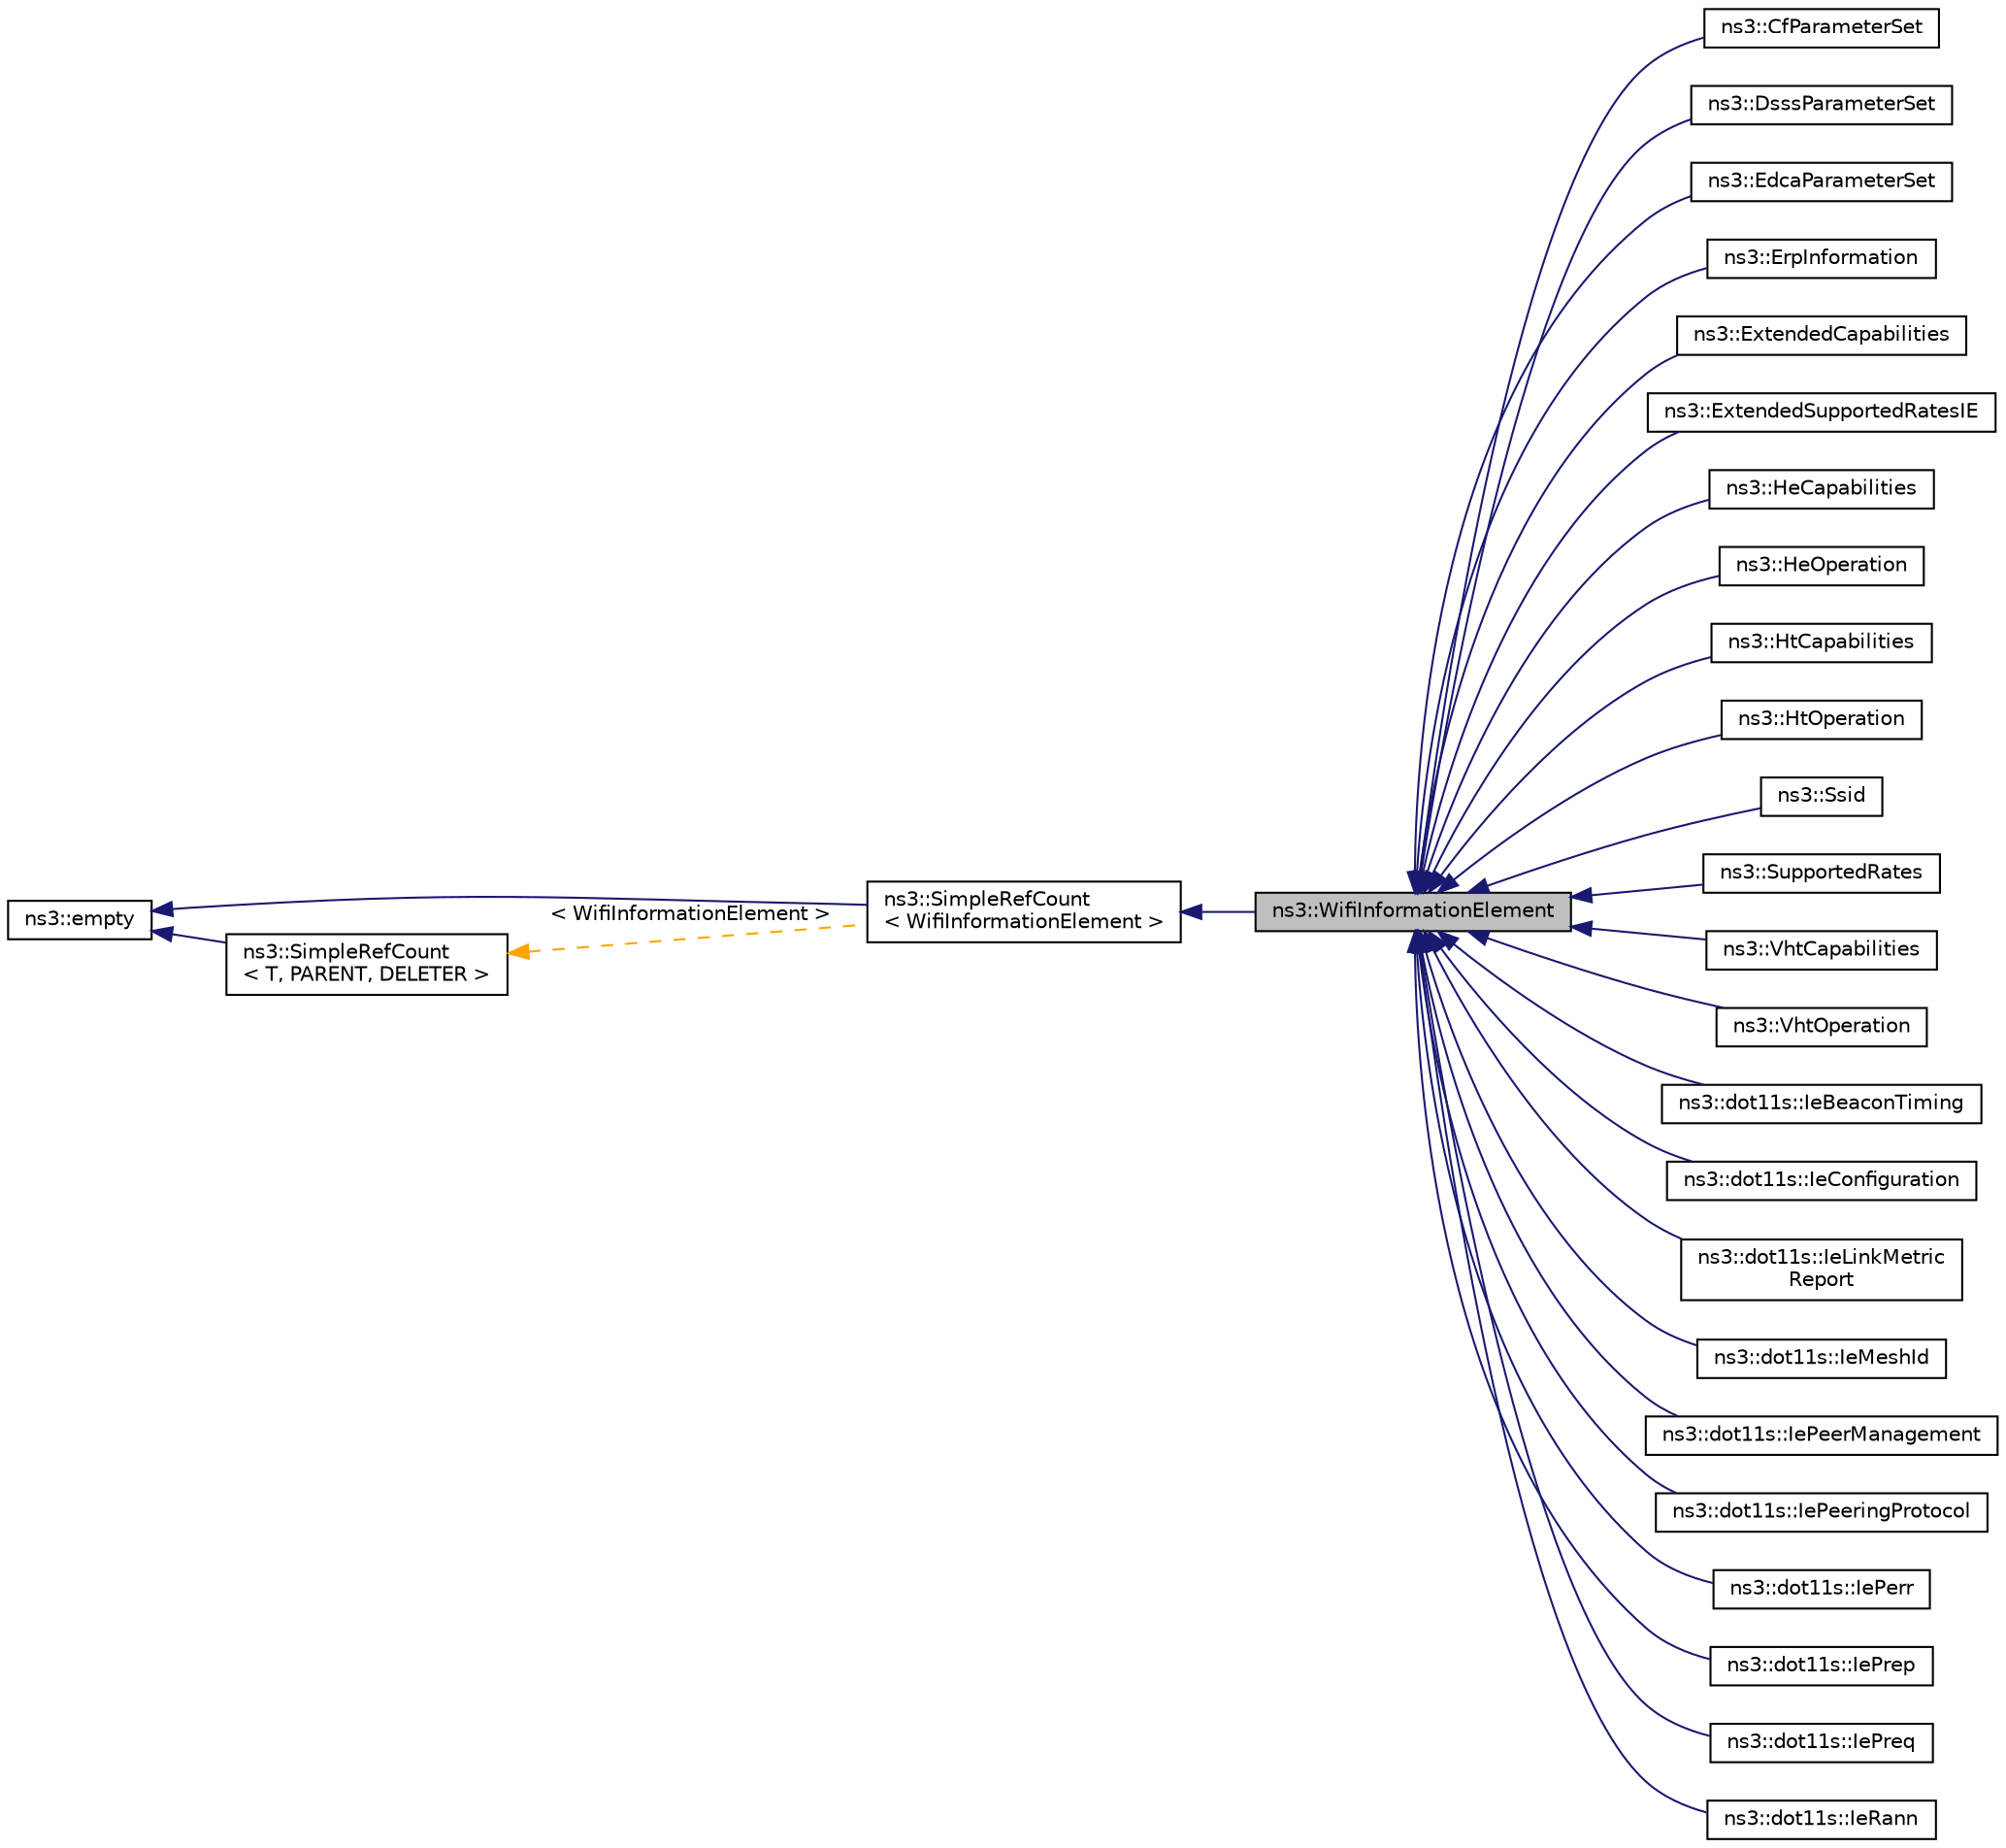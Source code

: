 digraph "ns3::WifiInformationElement"
{
 // LATEX_PDF_SIZE
  edge [fontname="Helvetica",fontsize="10",labelfontname="Helvetica",labelfontsize="10"];
  node [fontname="Helvetica",fontsize="10",shape=record];
  rankdir="LR";
  Node1 [label="ns3::WifiInformationElement",height=0.2,width=0.4,color="black", fillcolor="grey75", style="filled", fontcolor="black",tooltip="Information element, as defined in 802.11-2007 standard."];
  Node2 -> Node1 [dir="back",color="midnightblue",fontsize="10",style="solid",fontname="Helvetica"];
  Node2 [label="ns3::SimpleRefCount\l\< WifiInformationElement \>",height=0.2,width=0.4,color="black", fillcolor="white", style="filled",URL="$classns3_1_1_simple_ref_count.html",tooltip=" "];
  Node3 -> Node2 [dir="back",color="midnightblue",fontsize="10",style="solid",fontname="Helvetica"];
  Node3 [label="ns3::empty",height=0.2,width=0.4,color="black", fillcolor="white", style="filled",URL="$classns3_1_1empty.html",tooltip="make Callback use a separate empty type"];
  Node4 -> Node2 [dir="back",color="orange",fontsize="10",style="dashed",label=" \< WifiInformationElement \>" ,fontname="Helvetica"];
  Node4 [label="ns3::SimpleRefCount\l\< T, PARENT, DELETER \>",height=0.2,width=0.4,color="black", fillcolor="white", style="filled",URL="$classns3_1_1_simple_ref_count.html",tooltip="A template-based reference counting class."];
  Node3 -> Node4 [dir="back",color="midnightblue",fontsize="10",style="solid",fontname="Helvetica"];
  Node1 -> Node5 [dir="back",color="midnightblue",fontsize="10",style="solid",fontname="Helvetica"];
  Node5 [label="ns3::CfParameterSet",height=0.2,width=0.4,color="black", fillcolor="white", style="filled",URL="$classns3_1_1_cf_parameter_set.html",tooltip="The CF Parameter Set."];
  Node1 -> Node6 [dir="back",color="midnightblue",fontsize="10",style="solid",fontname="Helvetica"];
  Node6 [label="ns3::DsssParameterSet",height=0.2,width=0.4,color="black", fillcolor="white", style="filled",URL="$classns3_1_1_dsss_parameter_set.html",tooltip="The DSSS Parameter Set."];
  Node1 -> Node7 [dir="back",color="midnightblue",fontsize="10",style="solid",fontname="Helvetica"];
  Node7 [label="ns3::EdcaParameterSet",height=0.2,width=0.4,color="black", fillcolor="white", style="filled",URL="$classns3_1_1_edca_parameter_set.html",tooltip="The EDCA Parameter Set."];
  Node1 -> Node8 [dir="back",color="midnightblue",fontsize="10",style="solid",fontname="Helvetica"];
  Node8 [label="ns3::ErpInformation",height=0.2,width=0.4,color="black", fillcolor="white", style="filled",URL="$classns3_1_1_erp_information.html",tooltip="The ErpInformation Information Element."];
  Node1 -> Node9 [dir="back",color="midnightblue",fontsize="10",style="solid",fontname="Helvetica"];
  Node9 [label="ns3::ExtendedCapabilities",height=0.2,width=0.4,color="black", fillcolor="white", style="filled",URL="$classns3_1_1_extended_capabilities.html",tooltip="The Extended Capabilities Information Element."];
  Node1 -> Node10 [dir="back",color="midnightblue",fontsize="10",style="solid",fontname="Helvetica"];
  Node10 [label="ns3::ExtendedSupportedRatesIE",height=0.2,width=0.4,color="black", fillcolor="white", style="filled",URL="$classns3_1_1_extended_supported_rates_i_e.html",tooltip="The Extended Supported Rates Information Element."];
  Node1 -> Node11 [dir="back",color="midnightblue",fontsize="10",style="solid",fontname="Helvetica"];
  Node11 [label="ns3::HeCapabilities",height=0.2,width=0.4,color="black", fillcolor="white", style="filled",URL="$classns3_1_1_he_capabilities.html",tooltip="The IEEE 802.11ax HE Capabilities."];
  Node1 -> Node12 [dir="back",color="midnightblue",fontsize="10",style="solid",fontname="Helvetica"];
  Node12 [label="ns3::HeOperation",height=0.2,width=0.4,color="black", fillcolor="white", style="filled",URL="$classns3_1_1_he_operation.html",tooltip="The HE Operation Information Element."];
  Node1 -> Node13 [dir="back",color="midnightblue",fontsize="10",style="solid",fontname="Helvetica"];
  Node13 [label="ns3::HtCapabilities",height=0.2,width=0.4,color="black", fillcolor="white", style="filled",URL="$classns3_1_1_ht_capabilities.html",tooltip="The HT Capabilities Information Element."];
  Node1 -> Node14 [dir="back",color="midnightblue",fontsize="10",style="solid",fontname="Helvetica"];
  Node14 [label="ns3::HtOperation",height=0.2,width=0.4,color="black", fillcolor="white", style="filled",URL="$classns3_1_1_ht_operation.html",tooltip="The HT Operation Information Element."];
  Node1 -> Node15 [dir="back",color="midnightblue",fontsize="10",style="solid",fontname="Helvetica"];
  Node15 [label="ns3::Ssid",height=0.2,width=0.4,color="black", fillcolor="white", style="filled",URL="$classns3_1_1_ssid.html",tooltip="The IEEE 802.11 SSID Information Element."];
  Node1 -> Node16 [dir="back",color="midnightblue",fontsize="10",style="solid",fontname="Helvetica"];
  Node16 [label="ns3::SupportedRates",height=0.2,width=0.4,color="black", fillcolor="white", style="filled",URL="$classns3_1_1_supported_rates.html",tooltip="The Supported Rates Information Element."];
  Node1 -> Node17 [dir="back",color="midnightblue",fontsize="10",style="solid",fontname="Helvetica"];
  Node17 [label="ns3::VhtCapabilities",height=0.2,width=0.4,color="black", fillcolor="white", style="filled",URL="$classns3_1_1_vht_capabilities.html",tooltip="The IEEE 802.11ac VHT Capabilities."];
  Node1 -> Node18 [dir="back",color="midnightblue",fontsize="10",style="solid",fontname="Helvetica"];
  Node18 [label="ns3::VhtOperation",height=0.2,width=0.4,color="black", fillcolor="white", style="filled",URL="$classns3_1_1_vht_operation.html",tooltip="The VHT Operation Information Element."];
  Node1 -> Node19 [dir="back",color="midnightblue",fontsize="10",style="solid",fontname="Helvetica"];
  Node19 [label="ns3::dot11s::IeBeaconTiming",height=0.2,width=0.4,color="black", fillcolor="white", style="filled",URL="$classns3_1_1dot11s_1_1_ie_beacon_timing.html",tooltip="See 7.3.2.89 of 802.11s draft 2.07."];
  Node1 -> Node20 [dir="back",color="midnightblue",fontsize="10",style="solid",fontname="Helvetica"];
  Node20 [label="ns3::dot11s::IeConfiguration",height=0.2,width=0.4,color="black", fillcolor="white", style="filled",URL="$classns3_1_1dot11s_1_1_ie_configuration.html",tooltip="Describes Mesh Configuration Element see 7.3.2.86 of 802.11s draft 3.0."];
  Node1 -> Node21 [dir="back",color="midnightblue",fontsize="10",style="solid",fontname="Helvetica"];
  Node21 [label="ns3::dot11s::IeLinkMetric\lReport",height=0.2,width=0.4,color="black", fillcolor="white", style="filled",URL="$classns3_1_1dot11s_1_1_ie_link_metric_report.html",tooltip="a IEEE 802.11s Mesh ID 7.3.2.88 of 802.11s draft 3.0"];
  Node1 -> Node22 [dir="back",color="midnightblue",fontsize="10",style="solid",fontname="Helvetica"];
  Node22 [label="ns3::dot11s::IeMeshId",height=0.2,width=0.4,color="black", fillcolor="white", style="filled",URL="$classns3_1_1dot11s_1_1_ie_mesh_id.html",tooltip="a IEEE 802.11 Mesh ID element (Section 8.4.2.101 of IEEE 802.11-2012)"];
  Node1 -> Node23 [dir="back",color="midnightblue",fontsize="10",style="solid",fontname="Helvetica"];
  Node23 [label="ns3::dot11s::IePeerManagement",height=0.2,width=0.4,color="black", fillcolor="white", style="filled",URL="$classns3_1_1dot11s_1_1_ie_peer_management.html",tooltip="according to IEEE 802.11 - 2012"];
  Node1 -> Node24 [dir="back",color="midnightblue",fontsize="10",style="solid",fontname="Helvetica"];
  Node24 [label="ns3::dot11s::IePeeringProtocol",height=0.2,width=0.4,color="black", fillcolor="white", style="filled",URL="$classns3_1_1dot11s_1_1_ie_peering_protocol.html",tooltip="Mesh Peering Protocol Identifier information element Note that it does not permit to set any value be..."];
  Node1 -> Node25 [dir="back",color="midnightblue",fontsize="10",style="solid",fontname="Helvetica"];
  Node25 [label="ns3::dot11s::IePerr",height=0.2,width=0.4,color="black", fillcolor="white", style="filled",URL="$classns3_1_1dot11s_1_1_ie_perr.html",tooltip="See 7.3.2.98 of 802.11s draft 2.07."];
  Node1 -> Node26 [dir="back",color="midnightblue",fontsize="10",style="solid",fontname="Helvetica"];
  Node26 [label="ns3::dot11s::IePrep",height=0.2,width=0.4,color="black", fillcolor="white", style="filled",URL="$classns3_1_1dot11s_1_1_ie_prep.html",tooltip="See 7.3.2.97 of 802.11s draft 2.07."];
  Node1 -> Node27 [dir="back",color="midnightblue",fontsize="10",style="solid",fontname="Helvetica"];
  Node27 [label="ns3::dot11s::IePreq",height=0.2,width=0.4,color="black", fillcolor="white", style="filled",URL="$classns3_1_1dot11s_1_1_ie_preq.html",tooltip="See 7.3.2.96 of 802.11s draft 2.07."];
  Node1 -> Node28 [dir="back",color="midnightblue",fontsize="10",style="solid",fontname="Helvetica"];
  Node28 [label="ns3::dot11s::IeRann",height=0.2,width=0.4,color="black", fillcolor="white", style="filled",URL="$classns3_1_1dot11s_1_1_ie_rann.html",tooltip="Root announcement (RANN) element."];
}
